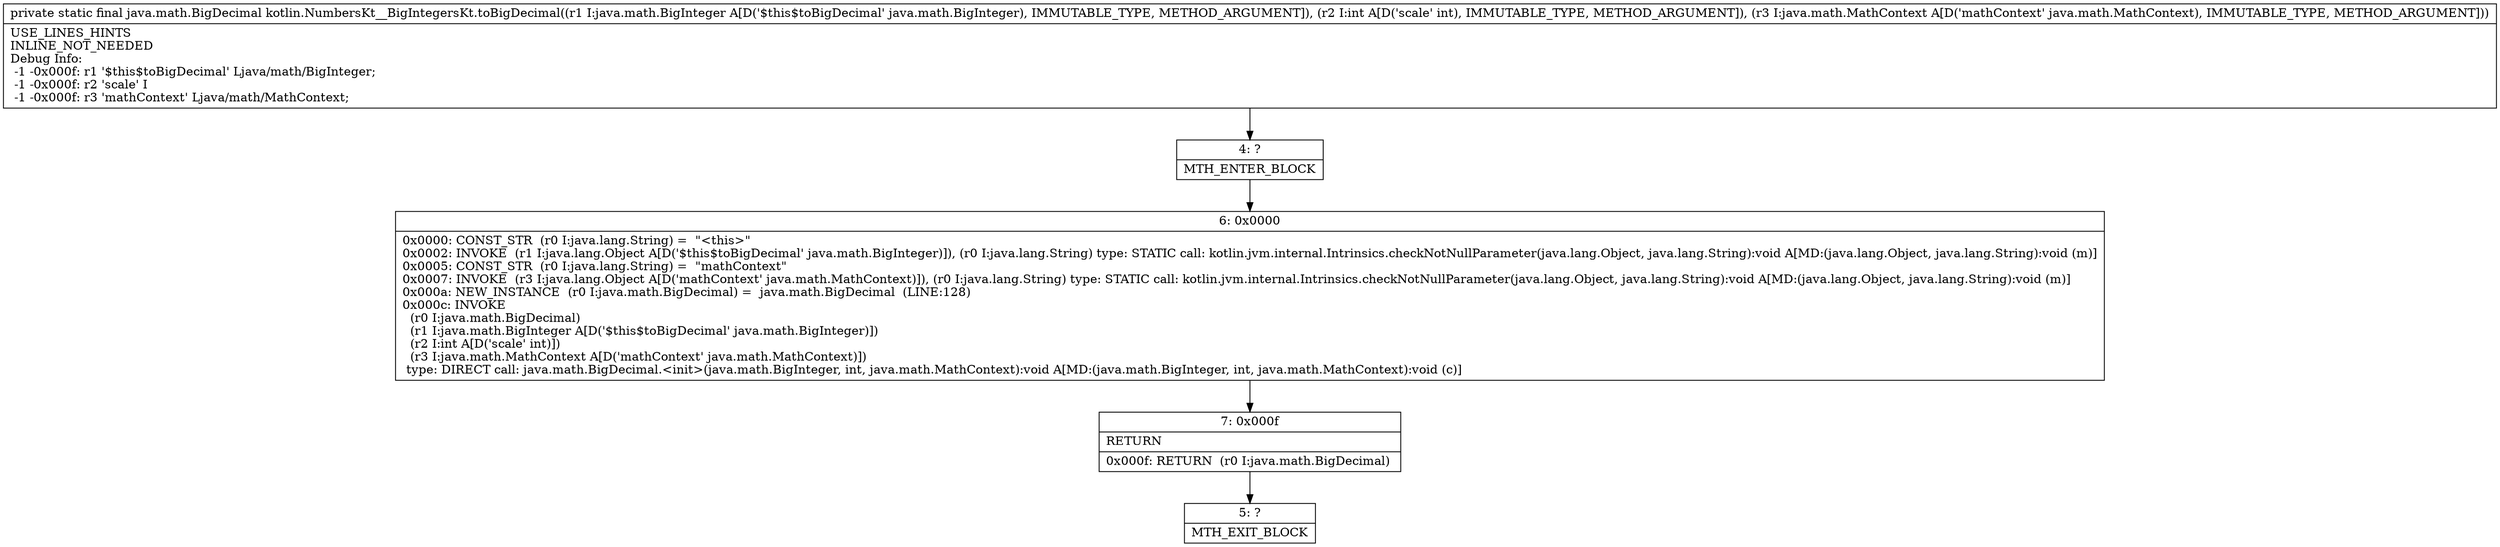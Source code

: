 digraph "CFG forkotlin.NumbersKt__BigIntegersKt.toBigDecimal(Ljava\/math\/BigInteger;ILjava\/math\/MathContext;)Ljava\/math\/BigDecimal;" {
Node_4 [shape=record,label="{4\:\ ?|MTH_ENTER_BLOCK\l}"];
Node_6 [shape=record,label="{6\:\ 0x0000|0x0000: CONST_STR  (r0 I:java.lang.String) =  \"\<this\>\" \l0x0002: INVOKE  (r1 I:java.lang.Object A[D('$this$toBigDecimal' java.math.BigInteger)]), (r0 I:java.lang.String) type: STATIC call: kotlin.jvm.internal.Intrinsics.checkNotNullParameter(java.lang.Object, java.lang.String):void A[MD:(java.lang.Object, java.lang.String):void (m)]\l0x0005: CONST_STR  (r0 I:java.lang.String) =  \"mathContext\" \l0x0007: INVOKE  (r3 I:java.lang.Object A[D('mathContext' java.math.MathContext)]), (r0 I:java.lang.String) type: STATIC call: kotlin.jvm.internal.Intrinsics.checkNotNullParameter(java.lang.Object, java.lang.String):void A[MD:(java.lang.Object, java.lang.String):void (m)]\l0x000a: NEW_INSTANCE  (r0 I:java.math.BigDecimal) =  java.math.BigDecimal  (LINE:128)\l0x000c: INVOKE  \l  (r0 I:java.math.BigDecimal)\l  (r1 I:java.math.BigInteger A[D('$this$toBigDecimal' java.math.BigInteger)])\l  (r2 I:int A[D('scale' int)])\l  (r3 I:java.math.MathContext A[D('mathContext' java.math.MathContext)])\l type: DIRECT call: java.math.BigDecimal.\<init\>(java.math.BigInteger, int, java.math.MathContext):void A[MD:(java.math.BigInteger, int, java.math.MathContext):void (c)]\l}"];
Node_7 [shape=record,label="{7\:\ 0x000f|RETURN\l|0x000f: RETURN  (r0 I:java.math.BigDecimal) \l}"];
Node_5 [shape=record,label="{5\:\ ?|MTH_EXIT_BLOCK\l}"];
MethodNode[shape=record,label="{private static final java.math.BigDecimal kotlin.NumbersKt__BigIntegersKt.toBigDecimal((r1 I:java.math.BigInteger A[D('$this$toBigDecimal' java.math.BigInteger), IMMUTABLE_TYPE, METHOD_ARGUMENT]), (r2 I:int A[D('scale' int), IMMUTABLE_TYPE, METHOD_ARGUMENT]), (r3 I:java.math.MathContext A[D('mathContext' java.math.MathContext), IMMUTABLE_TYPE, METHOD_ARGUMENT]))  | USE_LINES_HINTS\lINLINE_NOT_NEEDED\lDebug Info:\l  \-1 \-0x000f: r1 '$this$toBigDecimal' Ljava\/math\/BigInteger;\l  \-1 \-0x000f: r2 'scale' I\l  \-1 \-0x000f: r3 'mathContext' Ljava\/math\/MathContext;\l}"];
MethodNode -> Node_4;Node_4 -> Node_6;
Node_6 -> Node_7;
Node_7 -> Node_5;
}

